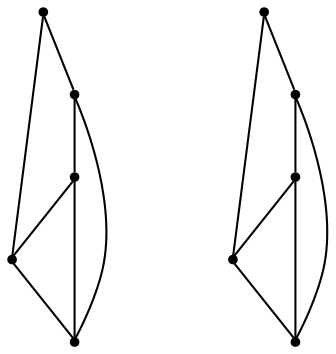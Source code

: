 graph {
  node [shape=point,comment="{\"directed\":false,\"doi\":\"10.1007/978-3-642-00219-9_29\",\"figure\":\"2 (1)\"}"]

  v0 [pos="1740.6621207481205,1703.1107782051783"]
  v1 [pos="1704.96055485925,1755.747620759444"]
  v2 [pos="1706.4522570942725,1703.1774324798587"]
  v3 [pos="1705.010660020695,1651.096021014127"]
  v4 [pos="1669.4132810548292,1703.339997676503"]
  v5 [pos="1553.0350564823593,1704.2112097514762"]
  v6 [pos="1517.3335542190905,1651.574303595803"]
  v7 [pos="1518.8242702572843,1704.144460074685"]
  v8 [pos="1517.3835957549338,1756.2259351418238"]
  v9 [pos="1481.78628041467,1703.9818948780407"]

  v0 -- v1 [id="-1",pos="1740.6621207481205,1703.1107782051783 1704.96055485925,1755.747620759444 1704.96055485925,1755.747620759444 1704.96055485925,1755.747620759444"]
  v9 -- v7 [id="-2",pos="1481.78628041467,1703.9818948780407 1518.8242702572843,1704.144460074685 1518.8242702572843,1704.144460074685 1518.8242702572843,1704.144460074685"]
  v7 -- v5 [id="-3",pos="1518.8242702572843,1704.144460074685 1553.0350564823593,1704.2112097514762 1553.0350564823593,1704.2112097514762 1553.0350564823593,1704.2112097514762"]
  v9 -- v6 [id="-4",pos="1481.78628041467,1703.9818948780407 1517.3335542190905,1651.574303595803 1517.3335542190905,1651.574303595803 1517.3335542190905,1651.574303595803"]
  v2 -- v1 [id="-5",pos="1706.4522570942725,1703.1774324798587 1704.96055485925,1755.747620759444 1704.96055485925,1755.747620759444 1704.96055485925,1755.747620759444"]
  v3 -- v0 [id="-6",pos="1705.010660020695,1651.096021014127 1740.6621207481205,1703.1107782051783 1740.6621207481205,1703.1107782051783 1740.6621207481205,1703.1107782051783"]
  v3 -- v4 [id="-7",pos="1705.010660020695,1651.096021014127 1669.4132810548292,1703.339997676503 1669.4132810548292,1703.339997676503 1669.4132810548292,1703.339997676503"]
  v4 -- v1 [id="-8",pos="1669.4132810548292,1703.339997676503 1704.96055485925,1755.747620759444 1704.96055485925,1755.747620759444 1704.96055485925,1755.747620759444"]
  v2 -- v0 [id="-9",pos="1706.4522570942725,1703.1774324798587 1740.6621207481205,1703.1107782051783 1740.6621207481205,1703.1107782051783 1740.6621207481205,1703.1107782051783"]
  v8 -- v9 [id="-10",pos="1517.3835957549338,1756.2259351418238 1481.78628041467,1703.9818948780407 1481.78628041467,1703.9818948780407 1481.78628041467,1703.9818948780407"]
  v8 -- v5 [id="-11",pos="1517.3835957549338,1756.2259351418238 1553.0350564823593,1704.2112097514762 1553.0350564823593,1704.2112097514762 1553.0350564823593,1704.2112097514762"]
  v4 -- v2 [id="-12",pos="1669.4132810548292,1703.339997676503 1706.4522570942725,1703.1774324798587 1706.4522570942725,1703.1774324798587 1706.4522570942725,1703.1774324798587"]
  v5 -- v6 [id="-13",pos="1553.0350564823593,1704.2112097514762 1517.3335542190905,1651.574303595803 1517.3335542190905,1651.574303595803 1517.3335542190905,1651.574303595803"]
  v7 -- v6 [id="-14",pos="1518.8242702572843,1704.144460074685 1517.3335542190905,1651.574303595803 1517.3335542190905,1651.574303595803 1517.3335542190905,1651.574303595803"]
}